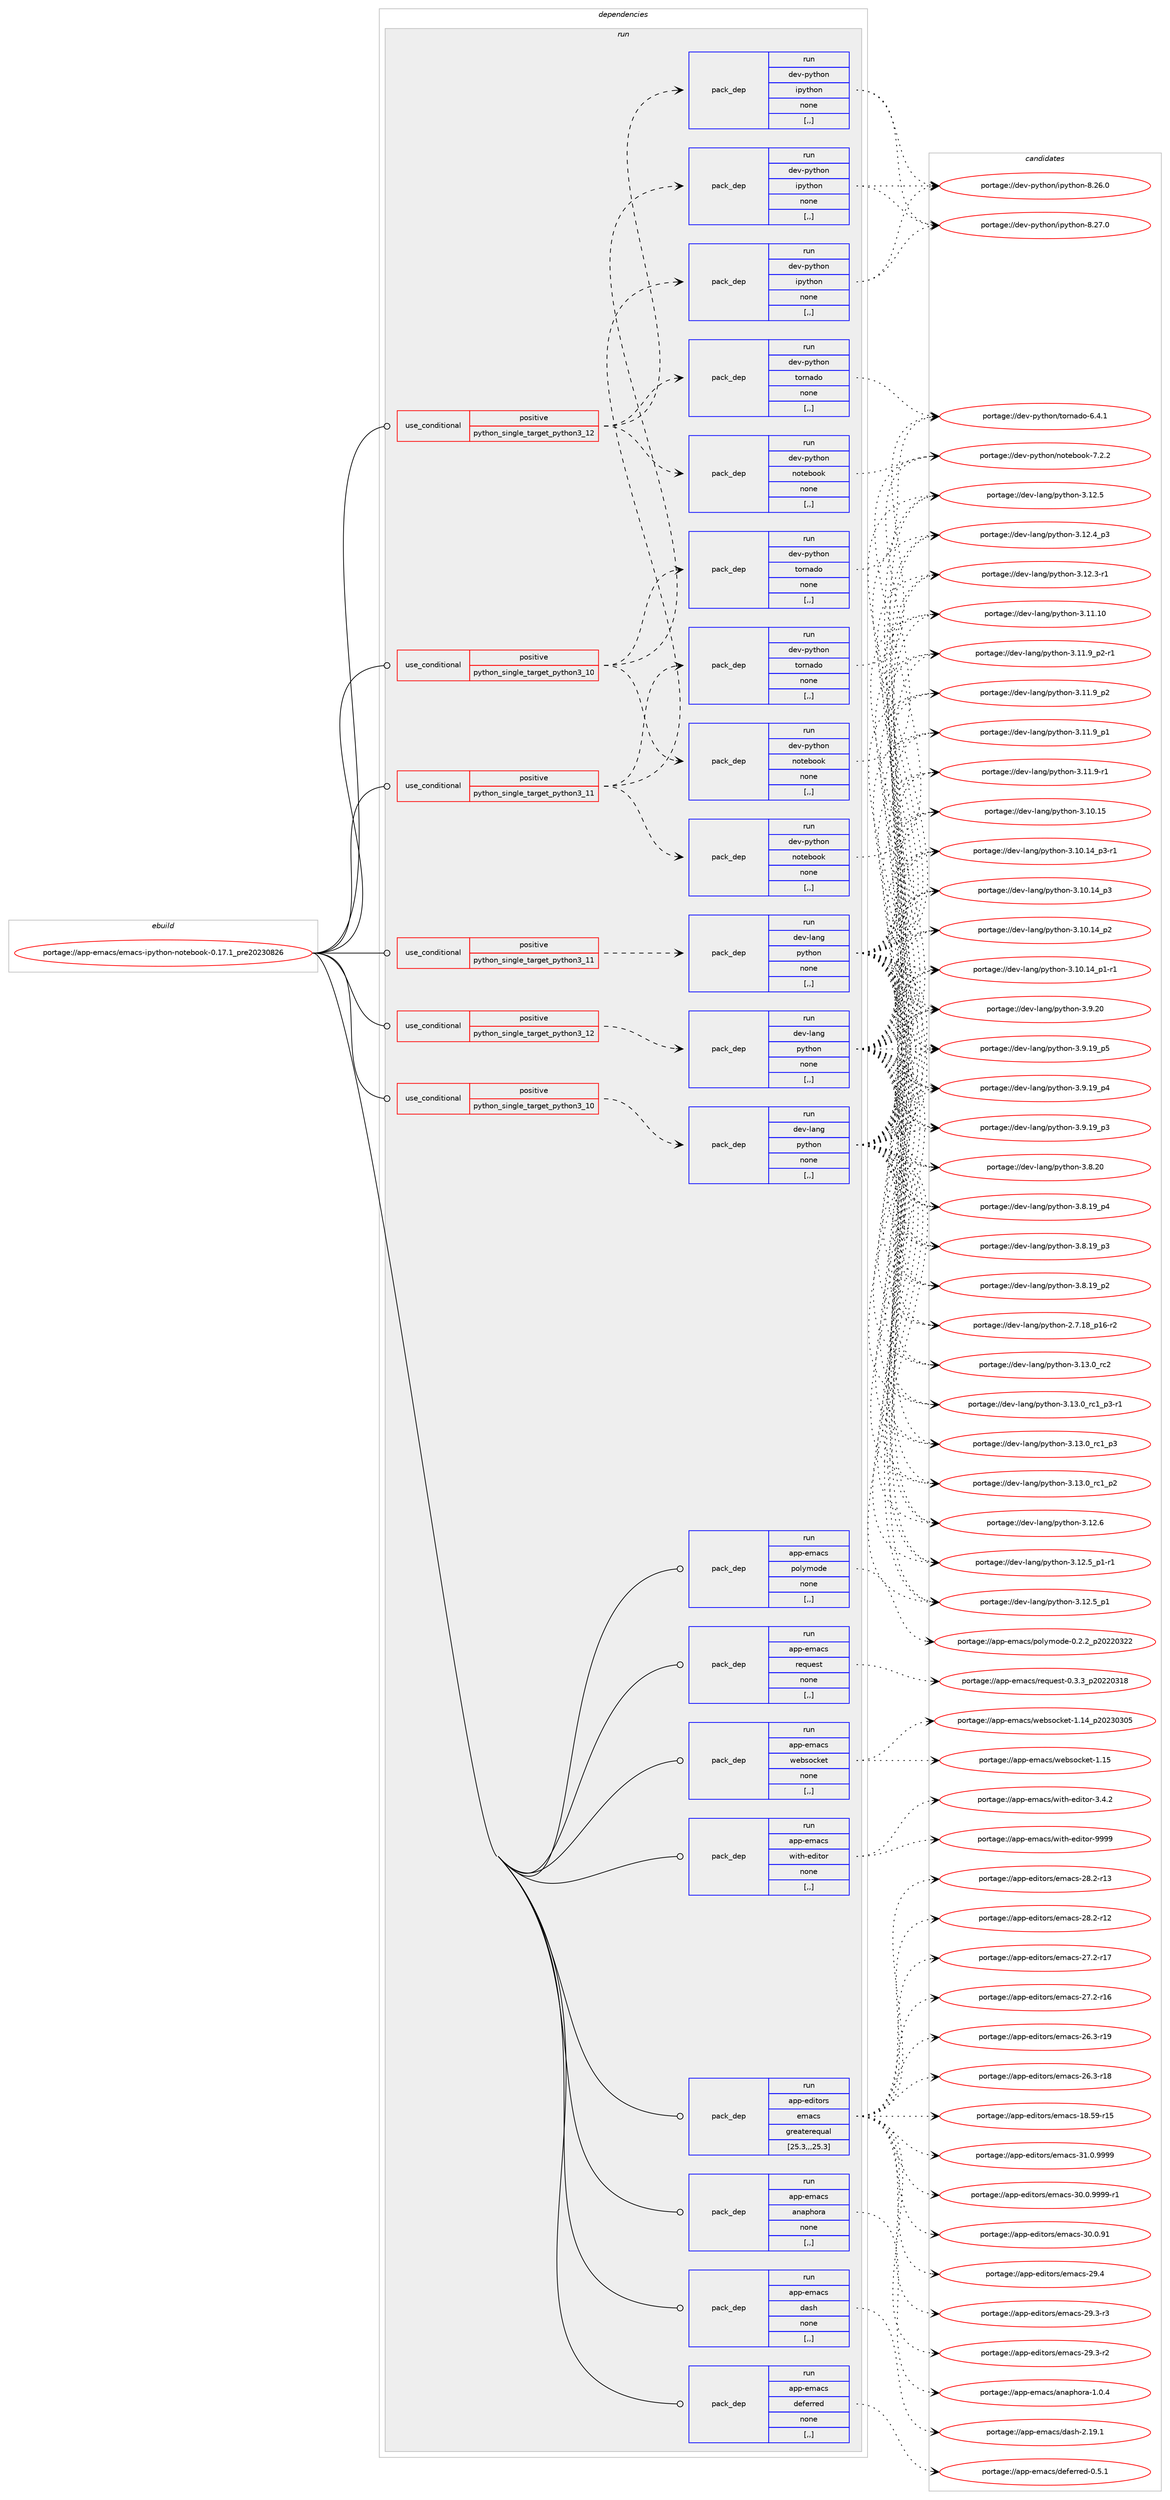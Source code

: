 digraph prolog {

# *************
# Graph options
# *************

newrank=true;
concentrate=true;
compound=true;
graph [rankdir=LR,fontname=Helvetica,fontsize=10,ranksep=1.5];#, ranksep=2.5, nodesep=0.2];
edge  [arrowhead=vee];
node  [fontname=Helvetica,fontsize=10];

# **********
# The ebuild
# **********

subgraph cluster_leftcol {
color=gray;
label=<<i>ebuild</i>>;
id [label="portage://app-emacs/emacs-ipython-notebook-0.17.1_pre20230826", color=red, width=4, href="../app-emacs/emacs-ipython-notebook-0.17.1_pre20230826.svg"];
}

# ****************
# The dependencies
# ****************

subgraph cluster_midcol {
color=gray;
label=<<i>dependencies</i>>;
subgraph cluster_compile {
fillcolor="#eeeeee";
style=filled;
label=<<i>compile</i>>;
}
subgraph cluster_compileandrun {
fillcolor="#eeeeee";
style=filled;
label=<<i>compile and run</i>>;
}
subgraph cluster_run {
fillcolor="#eeeeee";
style=filled;
label=<<i>run</i>>;
subgraph cond136091 {
dependency516412 [label=<<TABLE BORDER="0" CELLBORDER="1" CELLSPACING="0" CELLPADDING="4"><TR><TD ROWSPAN="3" CELLPADDING="10">use_conditional</TD></TR><TR><TD>positive</TD></TR><TR><TD>python_single_target_python3_10</TD></TR></TABLE>>, shape=none, color=red];
subgraph pack376571 {
dependency516413 [label=<<TABLE BORDER="0" CELLBORDER="1" CELLSPACING="0" CELLPADDING="4" WIDTH="220"><TR><TD ROWSPAN="6" CELLPADDING="30">pack_dep</TD></TR><TR><TD WIDTH="110">run</TD></TR><TR><TD>dev-lang</TD></TR><TR><TD>python</TD></TR><TR><TD>none</TD></TR><TR><TD>[,,]</TD></TR></TABLE>>, shape=none, color=blue];
}
dependency516412:e -> dependency516413:w [weight=20,style="dashed",arrowhead="vee"];
}
id:e -> dependency516412:w [weight=20,style="solid",arrowhead="odot"];
subgraph cond136092 {
dependency516414 [label=<<TABLE BORDER="0" CELLBORDER="1" CELLSPACING="0" CELLPADDING="4"><TR><TD ROWSPAN="3" CELLPADDING="10">use_conditional</TD></TR><TR><TD>positive</TD></TR><TR><TD>python_single_target_python3_10</TD></TR></TABLE>>, shape=none, color=red];
subgraph pack376572 {
dependency516415 [label=<<TABLE BORDER="0" CELLBORDER="1" CELLSPACING="0" CELLPADDING="4" WIDTH="220"><TR><TD ROWSPAN="6" CELLPADDING="30">pack_dep</TD></TR><TR><TD WIDTH="110">run</TD></TR><TR><TD>dev-python</TD></TR><TR><TD>ipython</TD></TR><TR><TD>none</TD></TR><TR><TD>[,,]</TD></TR></TABLE>>, shape=none, color=blue];
}
dependency516414:e -> dependency516415:w [weight=20,style="dashed",arrowhead="vee"];
subgraph pack376573 {
dependency516416 [label=<<TABLE BORDER="0" CELLBORDER="1" CELLSPACING="0" CELLPADDING="4" WIDTH="220"><TR><TD ROWSPAN="6" CELLPADDING="30">pack_dep</TD></TR><TR><TD WIDTH="110">run</TD></TR><TR><TD>dev-python</TD></TR><TR><TD>notebook</TD></TR><TR><TD>none</TD></TR><TR><TD>[,,]</TD></TR></TABLE>>, shape=none, color=blue];
}
dependency516414:e -> dependency516416:w [weight=20,style="dashed",arrowhead="vee"];
subgraph pack376574 {
dependency516417 [label=<<TABLE BORDER="0" CELLBORDER="1" CELLSPACING="0" CELLPADDING="4" WIDTH="220"><TR><TD ROWSPAN="6" CELLPADDING="30">pack_dep</TD></TR><TR><TD WIDTH="110">run</TD></TR><TR><TD>dev-python</TD></TR><TR><TD>tornado</TD></TR><TR><TD>none</TD></TR><TR><TD>[,,]</TD></TR></TABLE>>, shape=none, color=blue];
}
dependency516414:e -> dependency516417:w [weight=20,style="dashed",arrowhead="vee"];
}
id:e -> dependency516414:w [weight=20,style="solid",arrowhead="odot"];
subgraph cond136093 {
dependency516418 [label=<<TABLE BORDER="0" CELLBORDER="1" CELLSPACING="0" CELLPADDING="4"><TR><TD ROWSPAN="3" CELLPADDING="10">use_conditional</TD></TR><TR><TD>positive</TD></TR><TR><TD>python_single_target_python3_11</TD></TR></TABLE>>, shape=none, color=red];
subgraph pack376575 {
dependency516419 [label=<<TABLE BORDER="0" CELLBORDER="1" CELLSPACING="0" CELLPADDING="4" WIDTH="220"><TR><TD ROWSPAN="6" CELLPADDING="30">pack_dep</TD></TR><TR><TD WIDTH="110">run</TD></TR><TR><TD>dev-lang</TD></TR><TR><TD>python</TD></TR><TR><TD>none</TD></TR><TR><TD>[,,]</TD></TR></TABLE>>, shape=none, color=blue];
}
dependency516418:e -> dependency516419:w [weight=20,style="dashed",arrowhead="vee"];
}
id:e -> dependency516418:w [weight=20,style="solid",arrowhead="odot"];
subgraph cond136094 {
dependency516420 [label=<<TABLE BORDER="0" CELLBORDER="1" CELLSPACING="0" CELLPADDING="4"><TR><TD ROWSPAN="3" CELLPADDING="10">use_conditional</TD></TR><TR><TD>positive</TD></TR><TR><TD>python_single_target_python3_11</TD></TR></TABLE>>, shape=none, color=red];
subgraph pack376576 {
dependency516421 [label=<<TABLE BORDER="0" CELLBORDER="1" CELLSPACING="0" CELLPADDING="4" WIDTH="220"><TR><TD ROWSPAN="6" CELLPADDING="30">pack_dep</TD></TR><TR><TD WIDTH="110">run</TD></TR><TR><TD>dev-python</TD></TR><TR><TD>ipython</TD></TR><TR><TD>none</TD></TR><TR><TD>[,,]</TD></TR></TABLE>>, shape=none, color=blue];
}
dependency516420:e -> dependency516421:w [weight=20,style="dashed",arrowhead="vee"];
subgraph pack376577 {
dependency516422 [label=<<TABLE BORDER="0" CELLBORDER="1" CELLSPACING="0" CELLPADDING="4" WIDTH="220"><TR><TD ROWSPAN="6" CELLPADDING="30">pack_dep</TD></TR><TR><TD WIDTH="110">run</TD></TR><TR><TD>dev-python</TD></TR><TR><TD>notebook</TD></TR><TR><TD>none</TD></TR><TR><TD>[,,]</TD></TR></TABLE>>, shape=none, color=blue];
}
dependency516420:e -> dependency516422:w [weight=20,style="dashed",arrowhead="vee"];
subgraph pack376578 {
dependency516423 [label=<<TABLE BORDER="0" CELLBORDER="1" CELLSPACING="0" CELLPADDING="4" WIDTH="220"><TR><TD ROWSPAN="6" CELLPADDING="30">pack_dep</TD></TR><TR><TD WIDTH="110">run</TD></TR><TR><TD>dev-python</TD></TR><TR><TD>tornado</TD></TR><TR><TD>none</TD></TR><TR><TD>[,,]</TD></TR></TABLE>>, shape=none, color=blue];
}
dependency516420:e -> dependency516423:w [weight=20,style="dashed",arrowhead="vee"];
}
id:e -> dependency516420:w [weight=20,style="solid",arrowhead="odot"];
subgraph cond136095 {
dependency516424 [label=<<TABLE BORDER="0" CELLBORDER="1" CELLSPACING="0" CELLPADDING="4"><TR><TD ROWSPAN="3" CELLPADDING="10">use_conditional</TD></TR><TR><TD>positive</TD></TR><TR><TD>python_single_target_python3_12</TD></TR></TABLE>>, shape=none, color=red];
subgraph pack376579 {
dependency516425 [label=<<TABLE BORDER="0" CELLBORDER="1" CELLSPACING="0" CELLPADDING="4" WIDTH="220"><TR><TD ROWSPAN="6" CELLPADDING="30">pack_dep</TD></TR><TR><TD WIDTH="110">run</TD></TR><TR><TD>dev-lang</TD></TR><TR><TD>python</TD></TR><TR><TD>none</TD></TR><TR><TD>[,,]</TD></TR></TABLE>>, shape=none, color=blue];
}
dependency516424:e -> dependency516425:w [weight=20,style="dashed",arrowhead="vee"];
}
id:e -> dependency516424:w [weight=20,style="solid",arrowhead="odot"];
subgraph cond136096 {
dependency516426 [label=<<TABLE BORDER="0" CELLBORDER="1" CELLSPACING="0" CELLPADDING="4"><TR><TD ROWSPAN="3" CELLPADDING="10">use_conditional</TD></TR><TR><TD>positive</TD></TR><TR><TD>python_single_target_python3_12</TD></TR></TABLE>>, shape=none, color=red];
subgraph pack376580 {
dependency516427 [label=<<TABLE BORDER="0" CELLBORDER="1" CELLSPACING="0" CELLPADDING="4" WIDTH="220"><TR><TD ROWSPAN="6" CELLPADDING="30">pack_dep</TD></TR><TR><TD WIDTH="110">run</TD></TR><TR><TD>dev-python</TD></TR><TR><TD>ipython</TD></TR><TR><TD>none</TD></TR><TR><TD>[,,]</TD></TR></TABLE>>, shape=none, color=blue];
}
dependency516426:e -> dependency516427:w [weight=20,style="dashed",arrowhead="vee"];
subgraph pack376581 {
dependency516428 [label=<<TABLE BORDER="0" CELLBORDER="1" CELLSPACING="0" CELLPADDING="4" WIDTH="220"><TR><TD ROWSPAN="6" CELLPADDING="30">pack_dep</TD></TR><TR><TD WIDTH="110">run</TD></TR><TR><TD>dev-python</TD></TR><TR><TD>notebook</TD></TR><TR><TD>none</TD></TR><TR><TD>[,,]</TD></TR></TABLE>>, shape=none, color=blue];
}
dependency516426:e -> dependency516428:w [weight=20,style="dashed",arrowhead="vee"];
subgraph pack376582 {
dependency516429 [label=<<TABLE BORDER="0" CELLBORDER="1" CELLSPACING="0" CELLPADDING="4" WIDTH="220"><TR><TD ROWSPAN="6" CELLPADDING="30">pack_dep</TD></TR><TR><TD WIDTH="110">run</TD></TR><TR><TD>dev-python</TD></TR><TR><TD>tornado</TD></TR><TR><TD>none</TD></TR><TR><TD>[,,]</TD></TR></TABLE>>, shape=none, color=blue];
}
dependency516426:e -> dependency516429:w [weight=20,style="dashed",arrowhead="vee"];
}
id:e -> dependency516426:w [weight=20,style="solid",arrowhead="odot"];
subgraph pack376583 {
dependency516430 [label=<<TABLE BORDER="0" CELLBORDER="1" CELLSPACING="0" CELLPADDING="4" WIDTH="220"><TR><TD ROWSPAN="6" CELLPADDING="30">pack_dep</TD></TR><TR><TD WIDTH="110">run</TD></TR><TR><TD>app-editors</TD></TR><TR><TD>emacs</TD></TR><TR><TD>greaterequal</TD></TR><TR><TD>[25.3,,,25.3]</TD></TR></TABLE>>, shape=none, color=blue];
}
id:e -> dependency516430:w [weight=20,style="solid",arrowhead="odot"];
subgraph pack376584 {
dependency516431 [label=<<TABLE BORDER="0" CELLBORDER="1" CELLSPACING="0" CELLPADDING="4" WIDTH="220"><TR><TD ROWSPAN="6" CELLPADDING="30">pack_dep</TD></TR><TR><TD WIDTH="110">run</TD></TR><TR><TD>app-emacs</TD></TR><TR><TD>anaphora</TD></TR><TR><TD>none</TD></TR><TR><TD>[,,]</TD></TR></TABLE>>, shape=none, color=blue];
}
id:e -> dependency516431:w [weight=20,style="solid",arrowhead="odot"];
subgraph pack376585 {
dependency516432 [label=<<TABLE BORDER="0" CELLBORDER="1" CELLSPACING="0" CELLPADDING="4" WIDTH="220"><TR><TD ROWSPAN="6" CELLPADDING="30">pack_dep</TD></TR><TR><TD WIDTH="110">run</TD></TR><TR><TD>app-emacs</TD></TR><TR><TD>dash</TD></TR><TR><TD>none</TD></TR><TR><TD>[,,]</TD></TR></TABLE>>, shape=none, color=blue];
}
id:e -> dependency516432:w [weight=20,style="solid",arrowhead="odot"];
subgraph pack376586 {
dependency516433 [label=<<TABLE BORDER="0" CELLBORDER="1" CELLSPACING="0" CELLPADDING="4" WIDTH="220"><TR><TD ROWSPAN="6" CELLPADDING="30">pack_dep</TD></TR><TR><TD WIDTH="110">run</TD></TR><TR><TD>app-emacs</TD></TR><TR><TD>deferred</TD></TR><TR><TD>none</TD></TR><TR><TD>[,,]</TD></TR></TABLE>>, shape=none, color=blue];
}
id:e -> dependency516433:w [weight=20,style="solid",arrowhead="odot"];
subgraph pack376587 {
dependency516434 [label=<<TABLE BORDER="0" CELLBORDER="1" CELLSPACING="0" CELLPADDING="4" WIDTH="220"><TR><TD ROWSPAN="6" CELLPADDING="30">pack_dep</TD></TR><TR><TD WIDTH="110">run</TD></TR><TR><TD>app-emacs</TD></TR><TR><TD>polymode</TD></TR><TR><TD>none</TD></TR><TR><TD>[,,]</TD></TR></TABLE>>, shape=none, color=blue];
}
id:e -> dependency516434:w [weight=20,style="solid",arrowhead="odot"];
subgraph pack376588 {
dependency516435 [label=<<TABLE BORDER="0" CELLBORDER="1" CELLSPACING="0" CELLPADDING="4" WIDTH="220"><TR><TD ROWSPAN="6" CELLPADDING="30">pack_dep</TD></TR><TR><TD WIDTH="110">run</TD></TR><TR><TD>app-emacs</TD></TR><TR><TD>request</TD></TR><TR><TD>none</TD></TR><TR><TD>[,,]</TD></TR></TABLE>>, shape=none, color=blue];
}
id:e -> dependency516435:w [weight=20,style="solid",arrowhead="odot"];
subgraph pack376589 {
dependency516436 [label=<<TABLE BORDER="0" CELLBORDER="1" CELLSPACING="0" CELLPADDING="4" WIDTH="220"><TR><TD ROWSPAN="6" CELLPADDING="30">pack_dep</TD></TR><TR><TD WIDTH="110">run</TD></TR><TR><TD>app-emacs</TD></TR><TR><TD>websocket</TD></TR><TR><TD>none</TD></TR><TR><TD>[,,]</TD></TR></TABLE>>, shape=none, color=blue];
}
id:e -> dependency516436:w [weight=20,style="solid",arrowhead="odot"];
subgraph pack376590 {
dependency516437 [label=<<TABLE BORDER="0" CELLBORDER="1" CELLSPACING="0" CELLPADDING="4" WIDTH="220"><TR><TD ROWSPAN="6" CELLPADDING="30">pack_dep</TD></TR><TR><TD WIDTH="110">run</TD></TR><TR><TD>app-emacs</TD></TR><TR><TD>with-editor</TD></TR><TR><TD>none</TD></TR><TR><TD>[,,]</TD></TR></TABLE>>, shape=none, color=blue];
}
id:e -> dependency516437:w [weight=20,style="solid",arrowhead="odot"];
}
}

# **************
# The candidates
# **************

subgraph cluster_choices {
rank=same;
color=gray;
label=<<i>candidates</i>>;

subgraph choice376571 {
color=black;
nodesep=1;
choice10010111845108971101034711212111610411111045514649514648951149950 [label="portage://dev-lang/python-3.13.0_rc2", color=red, width=4,href="../dev-lang/python-3.13.0_rc2.svg"];
choice1001011184510897110103471121211161041111104551464951464895114994995112514511449 [label="portage://dev-lang/python-3.13.0_rc1_p3-r1", color=red, width=4,href="../dev-lang/python-3.13.0_rc1_p3-r1.svg"];
choice100101118451089711010347112121116104111110455146495146489511499499511251 [label="portage://dev-lang/python-3.13.0_rc1_p3", color=red, width=4,href="../dev-lang/python-3.13.0_rc1_p3.svg"];
choice100101118451089711010347112121116104111110455146495146489511499499511250 [label="portage://dev-lang/python-3.13.0_rc1_p2", color=red, width=4,href="../dev-lang/python-3.13.0_rc1_p2.svg"];
choice10010111845108971101034711212111610411111045514649504654 [label="portage://dev-lang/python-3.12.6", color=red, width=4,href="../dev-lang/python-3.12.6.svg"];
choice1001011184510897110103471121211161041111104551464950465395112494511449 [label="portage://dev-lang/python-3.12.5_p1-r1", color=red, width=4,href="../dev-lang/python-3.12.5_p1-r1.svg"];
choice100101118451089711010347112121116104111110455146495046539511249 [label="portage://dev-lang/python-3.12.5_p1", color=red, width=4,href="../dev-lang/python-3.12.5_p1.svg"];
choice10010111845108971101034711212111610411111045514649504653 [label="portage://dev-lang/python-3.12.5", color=red, width=4,href="../dev-lang/python-3.12.5.svg"];
choice100101118451089711010347112121116104111110455146495046529511251 [label="portage://dev-lang/python-3.12.4_p3", color=red, width=4,href="../dev-lang/python-3.12.4_p3.svg"];
choice100101118451089711010347112121116104111110455146495046514511449 [label="portage://dev-lang/python-3.12.3-r1", color=red, width=4,href="../dev-lang/python-3.12.3-r1.svg"];
choice1001011184510897110103471121211161041111104551464949464948 [label="portage://dev-lang/python-3.11.10", color=red, width=4,href="../dev-lang/python-3.11.10.svg"];
choice1001011184510897110103471121211161041111104551464949465795112504511449 [label="portage://dev-lang/python-3.11.9_p2-r1", color=red, width=4,href="../dev-lang/python-3.11.9_p2-r1.svg"];
choice100101118451089711010347112121116104111110455146494946579511250 [label="portage://dev-lang/python-3.11.9_p2", color=red, width=4,href="../dev-lang/python-3.11.9_p2.svg"];
choice100101118451089711010347112121116104111110455146494946579511249 [label="portage://dev-lang/python-3.11.9_p1", color=red, width=4,href="../dev-lang/python-3.11.9_p1.svg"];
choice100101118451089711010347112121116104111110455146494946574511449 [label="portage://dev-lang/python-3.11.9-r1", color=red, width=4,href="../dev-lang/python-3.11.9-r1.svg"];
choice1001011184510897110103471121211161041111104551464948464953 [label="portage://dev-lang/python-3.10.15", color=red, width=4,href="../dev-lang/python-3.10.15.svg"];
choice100101118451089711010347112121116104111110455146494846495295112514511449 [label="portage://dev-lang/python-3.10.14_p3-r1", color=red, width=4,href="../dev-lang/python-3.10.14_p3-r1.svg"];
choice10010111845108971101034711212111610411111045514649484649529511251 [label="portage://dev-lang/python-3.10.14_p3", color=red, width=4,href="../dev-lang/python-3.10.14_p3.svg"];
choice10010111845108971101034711212111610411111045514649484649529511250 [label="portage://dev-lang/python-3.10.14_p2", color=red, width=4,href="../dev-lang/python-3.10.14_p2.svg"];
choice100101118451089711010347112121116104111110455146494846495295112494511449 [label="portage://dev-lang/python-3.10.14_p1-r1", color=red, width=4,href="../dev-lang/python-3.10.14_p1-r1.svg"];
choice10010111845108971101034711212111610411111045514657465048 [label="portage://dev-lang/python-3.9.20", color=red, width=4,href="../dev-lang/python-3.9.20.svg"];
choice100101118451089711010347112121116104111110455146574649579511253 [label="portage://dev-lang/python-3.9.19_p5", color=red, width=4,href="../dev-lang/python-3.9.19_p5.svg"];
choice100101118451089711010347112121116104111110455146574649579511252 [label="portage://dev-lang/python-3.9.19_p4", color=red, width=4,href="../dev-lang/python-3.9.19_p4.svg"];
choice100101118451089711010347112121116104111110455146574649579511251 [label="portage://dev-lang/python-3.9.19_p3", color=red, width=4,href="../dev-lang/python-3.9.19_p3.svg"];
choice10010111845108971101034711212111610411111045514656465048 [label="portage://dev-lang/python-3.8.20", color=red, width=4,href="../dev-lang/python-3.8.20.svg"];
choice100101118451089711010347112121116104111110455146564649579511252 [label="portage://dev-lang/python-3.8.19_p4", color=red, width=4,href="../dev-lang/python-3.8.19_p4.svg"];
choice100101118451089711010347112121116104111110455146564649579511251 [label="portage://dev-lang/python-3.8.19_p3", color=red, width=4,href="../dev-lang/python-3.8.19_p3.svg"];
choice100101118451089711010347112121116104111110455146564649579511250 [label="portage://dev-lang/python-3.8.19_p2", color=red, width=4,href="../dev-lang/python-3.8.19_p2.svg"];
choice100101118451089711010347112121116104111110455046554649569511249544511450 [label="portage://dev-lang/python-2.7.18_p16-r2", color=red, width=4,href="../dev-lang/python-2.7.18_p16-r2.svg"];
dependency516413:e -> choice10010111845108971101034711212111610411111045514649514648951149950:w [style=dotted,weight="100"];
dependency516413:e -> choice1001011184510897110103471121211161041111104551464951464895114994995112514511449:w [style=dotted,weight="100"];
dependency516413:e -> choice100101118451089711010347112121116104111110455146495146489511499499511251:w [style=dotted,weight="100"];
dependency516413:e -> choice100101118451089711010347112121116104111110455146495146489511499499511250:w [style=dotted,weight="100"];
dependency516413:e -> choice10010111845108971101034711212111610411111045514649504654:w [style=dotted,weight="100"];
dependency516413:e -> choice1001011184510897110103471121211161041111104551464950465395112494511449:w [style=dotted,weight="100"];
dependency516413:e -> choice100101118451089711010347112121116104111110455146495046539511249:w [style=dotted,weight="100"];
dependency516413:e -> choice10010111845108971101034711212111610411111045514649504653:w [style=dotted,weight="100"];
dependency516413:e -> choice100101118451089711010347112121116104111110455146495046529511251:w [style=dotted,weight="100"];
dependency516413:e -> choice100101118451089711010347112121116104111110455146495046514511449:w [style=dotted,weight="100"];
dependency516413:e -> choice1001011184510897110103471121211161041111104551464949464948:w [style=dotted,weight="100"];
dependency516413:e -> choice1001011184510897110103471121211161041111104551464949465795112504511449:w [style=dotted,weight="100"];
dependency516413:e -> choice100101118451089711010347112121116104111110455146494946579511250:w [style=dotted,weight="100"];
dependency516413:e -> choice100101118451089711010347112121116104111110455146494946579511249:w [style=dotted,weight="100"];
dependency516413:e -> choice100101118451089711010347112121116104111110455146494946574511449:w [style=dotted,weight="100"];
dependency516413:e -> choice1001011184510897110103471121211161041111104551464948464953:w [style=dotted,weight="100"];
dependency516413:e -> choice100101118451089711010347112121116104111110455146494846495295112514511449:w [style=dotted,weight="100"];
dependency516413:e -> choice10010111845108971101034711212111610411111045514649484649529511251:w [style=dotted,weight="100"];
dependency516413:e -> choice10010111845108971101034711212111610411111045514649484649529511250:w [style=dotted,weight="100"];
dependency516413:e -> choice100101118451089711010347112121116104111110455146494846495295112494511449:w [style=dotted,weight="100"];
dependency516413:e -> choice10010111845108971101034711212111610411111045514657465048:w [style=dotted,weight="100"];
dependency516413:e -> choice100101118451089711010347112121116104111110455146574649579511253:w [style=dotted,weight="100"];
dependency516413:e -> choice100101118451089711010347112121116104111110455146574649579511252:w [style=dotted,weight="100"];
dependency516413:e -> choice100101118451089711010347112121116104111110455146574649579511251:w [style=dotted,weight="100"];
dependency516413:e -> choice10010111845108971101034711212111610411111045514656465048:w [style=dotted,weight="100"];
dependency516413:e -> choice100101118451089711010347112121116104111110455146564649579511252:w [style=dotted,weight="100"];
dependency516413:e -> choice100101118451089711010347112121116104111110455146564649579511251:w [style=dotted,weight="100"];
dependency516413:e -> choice100101118451089711010347112121116104111110455146564649579511250:w [style=dotted,weight="100"];
dependency516413:e -> choice100101118451089711010347112121116104111110455046554649569511249544511450:w [style=dotted,weight="100"];
}
subgraph choice376572 {
color=black;
nodesep=1;
choice100101118451121211161041111104710511212111610411111045564650554648 [label="portage://dev-python/ipython-8.27.0", color=red, width=4,href="../dev-python/ipython-8.27.0.svg"];
choice100101118451121211161041111104710511212111610411111045564650544648 [label="portage://dev-python/ipython-8.26.0", color=red, width=4,href="../dev-python/ipython-8.26.0.svg"];
dependency516415:e -> choice100101118451121211161041111104710511212111610411111045564650554648:w [style=dotted,weight="100"];
dependency516415:e -> choice100101118451121211161041111104710511212111610411111045564650544648:w [style=dotted,weight="100"];
}
subgraph choice376573 {
color=black;
nodesep=1;
choice100101118451121211161041111104711011111610198111111107455546504650 [label="portage://dev-python/notebook-7.2.2", color=red, width=4,href="../dev-python/notebook-7.2.2.svg"];
dependency516416:e -> choice100101118451121211161041111104711011111610198111111107455546504650:w [style=dotted,weight="100"];
}
subgraph choice376574 {
color=black;
nodesep=1;
choice100101118451121211161041111104711611111411097100111455446524649 [label="portage://dev-python/tornado-6.4.1", color=red, width=4,href="../dev-python/tornado-6.4.1.svg"];
dependency516417:e -> choice100101118451121211161041111104711611111411097100111455446524649:w [style=dotted,weight="100"];
}
subgraph choice376575 {
color=black;
nodesep=1;
choice10010111845108971101034711212111610411111045514649514648951149950 [label="portage://dev-lang/python-3.13.0_rc2", color=red, width=4,href="../dev-lang/python-3.13.0_rc2.svg"];
choice1001011184510897110103471121211161041111104551464951464895114994995112514511449 [label="portage://dev-lang/python-3.13.0_rc1_p3-r1", color=red, width=4,href="../dev-lang/python-3.13.0_rc1_p3-r1.svg"];
choice100101118451089711010347112121116104111110455146495146489511499499511251 [label="portage://dev-lang/python-3.13.0_rc1_p3", color=red, width=4,href="../dev-lang/python-3.13.0_rc1_p3.svg"];
choice100101118451089711010347112121116104111110455146495146489511499499511250 [label="portage://dev-lang/python-3.13.0_rc1_p2", color=red, width=4,href="../dev-lang/python-3.13.0_rc1_p2.svg"];
choice10010111845108971101034711212111610411111045514649504654 [label="portage://dev-lang/python-3.12.6", color=red, width=4,href="../dev-lang/python-3.12.6.svg"];
choice1001011184510897110103471121211161041111104551464950465395112494511449 [label="portage://dev-lang/python-3.12.5_p1-r1", color=red, width=4,href="../dev-lang/python-3.12.5_p1-r1.svg"];
choice100101118451089711010347112121116104111110455146495046539511249 [label="portage://dev-lang/python-3.12.5_p1", color=red, width=4,href="../dev-lang/python-3.12.5_p1.svg"];
choice10010111845108971101034711212111610411111045514649504653 [label="portage://dev-lang/python-3.12.5", color=red, width=4,href="../dev-lang/python-3.12.5.svg"];
choice100101118451089711010347112121116104111110455146495046529511251 [label="portage://dev-lang/python-3.12.4_p3", color=red, width=4,href="../dev-lang/python-3.12.4_p3.svg"];
choice100101118451089711010347112121116104111110455146495046514511449 [label="portage://dev-lang/python-3.12.3-r1", color=red, width=4,href="../dev-lang/python-3.12.3-r1.svg"];
choice1001011184510897110103471121211161041111104551464949464948 [label="portage://dev-lang/python-3.11.10", color=red, width=4,href="../dev-lang/python-3.11.10.svg"];
choice1001011184510897110103471121211161041111104551464949465795112504511449 [label="portage://dev-lang/python-3.11.9_p2-r1", color=red, width=4,href="../dev-lang/python-3.11.9_p2-r1.svg"];
choice100101118451089711010347112121116104111110455146494946579511250 [label="portage://dev-lang/python-3.11.9_p2", color=red, width=4,href="../dev-lang/python-3.11.9_p2.svg"];
choice100101118451089711010347112121116104111110455146494946579511249 [label="portage://dev-lang/python-3.11.9_p1", color=red, width=4,href="../dev-lang/python-3.11.9_p1.svg"];
choice100101118451089711010347112121116104111110455146494946574511449 [label="portage://dev-lang/python-3.11.9-r1", color=red, width=4,href="../dev-lang/python-3.11.9-r1.svg"];
choice1001011184510897110103471121211161041111104551464948464953 [label="portage://dev-lang/python-3.10.15", color=red, width=4,href="../dev-lang/python-3.10.15.svg"];
choice100101118451089711010347112121116104111110455146494846495295112514511449 [label="portage://dev-lang/python-3.10.14_p3-r1", color=red, width=4,href="../dev-lang/python-3.10.14_p3-r1.svg"];
choice10010111845108971101034711212111610411111045514649484649529511251 [label="portage://dev-lang/python-3.10.14_p3", color=red, width=4,href="../dev-lang/python-3.10.14_p3.svg"];
choice10010111845108971101034711212111610411111045514649484649529511250 [label="portage://dev-lang/python-3.10.14_p2", color=red, width=4,href="../dev-lang/python-3.10.14_p2.svg"];
choice100101118451089711010347112121116104111110455146494846495295112494511449 [label="portage://dev-lang/python-3.10.14_p1-r1", color=red, width=4,href="../dev-lang/python-3.10.14_p1-r1.svg"];
choice10010111845108971101034711212111610411111045514657465048 [label="portage://dev-lang/python-3.9.20", color=red, width=4,href="../dev-lang/python-3.9.20.svg"];
choice100101118451089711010347112121116104111110455146574649579511253 [label="portage://dev-lang/python-3.9.19_p5", color=red, width=4,href="../dev-lang/python-3.9.19_p5.svg"];
choice100101118451089711010347112121116104111110455146574649579511252 [label="portage://dev-lang/python-3.9.19_p4", color=red, width=4,href="../dev-lang/python-3.9.19_p4.svg"];
choice100101118451089711010347112121116104111110455146574649579511251 [label="portage://dev-lang/python-3.9.19_p3", color=red, width=4,href="../dev-lang/python-3.9.19_p3.svg"];
choice10010111845108971101034711212111610411111045514656465048 [label="portage://dev-lang/python-3.8.20", color=red, width=4,href="../dev-lang/python-3.8.20.svg"];
choice100101118451089711010347112121116104111110455146564649579511252 [label="portage://dev-lang/python-3.8.19_p4", color=red, width=4,href="../dev-lang/python-3.8.19_p4.svg"];
choice100101118451089711010347112121116104111110455146564649579511251 [label="portage://dev-lang/python-3.8.19_p3", color=red, width=4,href="../dev-lang/python-3.8.19_p3.svg"];
choice100101118451089711010347112121116104111110455146564649579511250 [label="portage://dev-lang/python-3.8.19_p2", color=red, width=4,href="../dev-lang/python-3.8.19_p2.svg"];
choice100101118451089711010347112121116104111110455046554649569511249544511450 [label="portage://dev-lang/python-2.7.18_p16-r2", color=red, width=4,href="../dev-lang/python-2.7.18_p16-r2.svg"];
dependency516419:e -> choice10010111845108971101034711212111610411111045514649514648951149950:w [style=dotted,weight="100"];
dependency516419:e -> choice1001011184510897110103471121211161041111104551464951464895114994995112514511449:w [style=dotted,weight="100"];
dependency516419:e -> choice100101118451089711010347112121116104111110455146495146489511499499511251:w [style=dotted,weight="100"];
dependency516419:e -> choice100101118451089711010347112121116104111110455146495146489511499499511250:w [style=dotted,weight="100"];
dependency516419:e -> choice10010111845108971101034711212111610411111045514649504654:w [style=dotted,weight="100"];
dependency516419:e -> choice1001011184510897110103471121211161041111104551464950465395112494511449:w [style=dotted,weight="100"];
dependency516419:e -> choice100101118451089711010347112121116104111110455146495046539511249:w [style=dotted,weight="100"];
dependency516419:e -> choice10010111845108971101034711212111610411111045514649504653:w [style=dotted,weight="100"];
dependency516419:e -> choice100101118451089711010347112121116104111110455146495046529511251:w [style=dotted,weight="100"];
dependency516419:e -> choice100101118451089711010347112121116104111110455146495046514511449:w [style=dotted,weight="100"];
dependency516419:e -> choice1001011184510897110103471121211161041111104551464949464948:w [style=dotted,weight="100"];
dependency516419:e -> choice1001011184510897110103471121211161041111104551464949465795112504511449:w [style=dotted,weight="100"];
dependency516419:e -> choice100101118451089711010347112121116104111110455146494946579511250:w [style=dotted,weight="100"];
dependency516419:e -> choice100101118451089711010347112121116104111110455146494946579511249:w [style=dotted,weight="100"];
dependency516419:e -> choice100101118451089711010347112121116104111110455146494946574511449:w [style=dotted,weight="100"];
dependency516419:e -> choice1001011184510897110103471121211161041111104551464948464953:w [style=dotted,weight="100"];
dependency516419:e -> choice100101118451089711010347112121116104111110455146494846495295112514511449:w [style=dotted,weight="100"];
dependency516419:e -> choice10010111845108971101034711212111610411111045514649484649529511251:w [style=dotted,weight="100"];
dependency516419:e -> choice10010111845108971101034711212111610411111045514649484649529511250:w [style=dotted,weight="100"];
dependency516419:e -> choice100101118451089711010347112121116104111110455146494846495295112494511449:w [style=dotted,weight="100"];
dependency516419:e -> choice10010111845108971101034711212111610411111045514657465048:w [style=dotted,weight="100"];
dependency516419:e -> choice100101118451089711010347112121116104111110455146574649579511253:w [style=dotted,weight="100"];
dependency516419:e -> choice100101118451089711010347112121116104111110455146574649579511252:w [style=dotted,weight="100"];
dependency516419:e -> choice100101118451089711010347112121116104111110455146574649579511251:w [style=dotted,weight="100"];
dependency516419:e -> choice10010111845108971101034711212111610411111045514656465048:w [style=dotted,weight="100"];
dependency516419:e -> choice100101118451089711010347112121116104111110455146564649579511252:w [style=dotted,weight="100"];
dependency516419:e -> choice100101118451089711010347112121116104111110455146564649579511251:w [style=dotted,weight="100"];
dependency516419:e -> choice100101118451089711010347112121116104111110455146564649579511250:w [style=dotted,weight="100"];
dependency516419:e -> choice100101118451089711010347112121116104111110455046554649569511249544511450:w [style=dotted,weight="100"];
}
subgraph choice376576 {
color=black;
nodesep=1;
choice100101118451121211161041111104710511212111610411111045564650554648 [label="portage://dev-python/ipython-8.27.0", color=red, width=4,href="../dev-python/ipython-8.27.0.svg"];
choice100101118451121211161041111104710511212111610411111045564650544648 [label="portage://dev-python/ipython-8.26.0", color=red, width=4,href="../dev-python/ipython-8.26.0.svg"];
dependency516421:e -> choice100101118451121211161041111104710511212111610411111045564650554648:w [style=dotted,weight="100"];
dependency516421:e -> choice100101118451121211161041111104710511212111610411111045564650544648:w [style=dotted,weight="100"];
}
subgraph choice376577 {
color=black;
nodesep=1;
choice100101118451121211161041111104711011111610198111111107455546504650 [label="portage://dev-python/notebook-7.2.2", color=red, width=4,href="../dev-python/notebook-7.2.2.svg"];
dependency516422:e -> choice100101118451121211161041111104711011111610198111111107455546504650:w [style=dotted,weight="100"];
}
subgraph choice376578 {
color=black;
nodesep=1;
choice100101118451121211161041111104711611111411097100111455446524649 [label="portage://dev-python/tornado-6.4.1", color=red, width=4,href="../dev-python/tornado-6.4.1.svg"];
dependency516423:e -> choice100101118451121211161041111104711611111411097100111455446524649:w [style=dotted,weight="100"];
}
subgraph choice376579 {
color=black;
nodesep=1;
choice10010111845108971101034711212111610411111045514649514648951149950 [label="portage://dev-lang/python-3.13.0_rc2", color=red, width=4,href="../dev-lang/python-3.13.0_rc2.svg"];
choice1001011184510897110103471121211161041111104551464951464895114994995112514511449 [label="portage://dev-lang/python-3.13.0_rc1_p3-r1", color=red, width=4,href="../dev-lang/python-3.13.0_rc1_p3-r1.svg"];
choice100101118451089711010347112121116104111110455146495146489511499499511251 [label="portage://dev-lang/python-3.13.0_rc1_p3", color=red, width=4,href="../dev-lang/python-3.13.0_rc1_p3.svg"];
choice100101118451089711010347112121116104111110455146495146489511499499511250 [label="portage://dev-lang/python-3.13.0_rc1_p2", color=red, width=4,href="../dev-lang/python-3.13.0_rc1_p2.svg"];
choice10010111845108971101034711212111610411111045514649504654 [label="portage://dev-lang/python-3.12.6", color=red, width=4,href="../dev-lang/python-3.12.6.svg"];
choice1001011184510897110103471121211161041111104551464950465395112494511449 [label="portage://dev-lang/python-3.12.5_p1-r1", color=red, width=4,href="../dev-lang/python-3.12.5_p1-r1.svg"];
choice100101118451089711010347112121116104111110455146495046539511249 [label="portage://dev-lang/python-3.12.5_p1", color=red, width=4,href="../dev-lang/python-3.12.5_p1.svg"];
choice10010111845108971101034711212111610411111045514649504653 [label="portage://dev-lang/python-3.12.5", color=red, width=4,href="../dev-lang/python-3.12.5.svg"];
choice100101118451089711010347112121116104111110455146495046529511251 [label="portage://dev-lang/python-3.12.4_p3", color=red, width=4,href="../dev-lang/python-3.12.4_p3.svg"];
choice100101118451089711010347112121116104111110455146495046514511449 [label="portage://dev-lang/python-3.12.3-r1", color=red, width=4,href="../dev-lang/python-3.12.3-r1.svg"];
choice1001011184510897110103471121211161041111104551464949464948 [label="portage://dev-lang/python-3.11.10", color=red, width=4,href="../dev-lang/python-3.11.10.svg"];
choice1001011184510897110103471121211161041111104551464949465795112504511449 [label="portage://dev-lang/python-3.11.9_p2-r1", color=red, width=4,href="../dev-lang/python-3.11.9_p2-r1.svg"];
choice100101118451089711010347112121116104111110455146494946579511250 [label="portage://dev-lang/python-3.11.9_p2", color=red, width=4,href="../dev-lang/python-3.11.9_p2.svg"];
choice100101118451089711010347112121116104111110455146494946579511249 [label="portage://dev-lang/python-3.11.9_p1", color=red, width=4,href="../dev-lang/python-3.11.9_p1.svg"];
choice100101118451089711010347112121116104111110455146494946574511449 [label="portage://dev-lang/python-3.11.9-r1", color=red, width=4,href="../dev-lang/python-3.11.9-r1.svg"];
choice1001011184510897110103471121211161041111104551464948464953 [label="portage://dev-lang/python-3.10.15", color=red, width=4,href="../dev-lang/python-3.10.15.svg"];
choice100101118451089711010347112121116104111110455146494846495295112514511449 [label="portage://dev-lang/python-3.10.14_p3-r1", color=red, width=4,href="../dev-lang/python-3.10.14_p3-r1.svg"];
choice10010111845108971101034711212111610411111045514649484649529511251 [label="portage://dev-lang/python-3.10.14_p3", color=red, width=4,href="../dev-lang/python-3.10.14_p3.svg"];
choice10010111845108971101034711212111610411111045514649484649529511250 [label="portage://dev-lang/python-3.10.14_p2", color=red, width=4,href="../dev-lang/python-3.10.14_p2.svg"];
choice100101118451089711010347112121116104111110455146494846495295112494511449 [label="portage://dev-lang/python-3.10.14_p1-r1", color=red, width=4,href="../dev-lang/python-3.10.14_p1-r1.svg"];
choice10010111845108971101034711212111610411111045514657465048 [label="portage://dev-lang/python-3.9.20", color=red, width=4,href="../dev-lang/python-3.9.20.svg"];
choice100101118451089711010347112121116104111110455146574649579511253 [label="portage://dev-lang/python-3.9.19_p5", color=red, width=4,href="../dev-lang/python-3.9.19_p5.svg"];
choice100101118451089711010347112121116104111110455146574649579511252 [label="portage://dev-lang/python-3.9.19_p4", color=red, width=4,href="../dev-lang/python-3.9.19_p4.svg"];
choice100101118451089711010347112121116104111110455146574649579511251 [label="portage://dev-lang/python-3.9.19_p3", color=red, width=4,href="../dev-lang/python-3.9.19_p3.svg"];
choice10010111845108971101034711212111610411111045514656465048 [label="portage://dev-lang/python-3.8.20", color=red, width=4,href="../dev-lang/python-3.8.20.svg"];
choice100101118451089711010347112121116104111110455146564649579511252 [label="portage://dev-lang/python-3.8.19_p4", color=red, width=4,href="../dev-lang/python-3.8.19_p4.svg"];
choice100101118451089711010347112121116104111110455146564649579511251 [label="portage://dev-lang/python-3.8.19_p3", color=red, width=4,href="../dev-lang/python-3.8.19_p3.svg"];
choice100101118451089711010347112121116104111110455146564649579511250 [label="portage://dev-lang/python-3.8.19_p2", color=red, width=4,href="../dev-lang/python-3.8.19_p2.svg"];
choice100101118451089711010347112121116104111110455046554649569511249544511450 [label="portage://dev-lang/python-2.7.18_p16-r2", color=red, width=4,href="../dev-lang/python-2.7.18_p16-r2.svg"];
dependency516425:e -> choice10010111845108971101034711212111610411111045514649514648951149950:w [style=dotted,weight="100"];
dependency516425:e -> choice1001011184510897110103471121211161041111104551464951464895114994995112514511449:w [style=dotted,weight="100"];
dependency516425:e -> choice100101118451089711010347112121116104111110455146495146489511499499511251:w [style=dotted,weight="100"];
dependency516425:e -> choice100101118451089711010347112121116104111110455146495146489511499499511250:w [style=dotted,weight="100"];
dependency516425:e -> choice10010111845108971101034711212111610411111045514649504654:w [style=dotted,weight="100"];
dependency516425:e -> choice1001011184510897110103471121211161041111104551464950465395112494511449:w [style=dotted,weight="100"];
dependency516425:e -> choice100101118451089711010347112121116104111110455146495046539511249:w [style=dotted,weight="100"];
dependency516425:e -> choice10010111845108971101034711212111610411111045514649504653:w [style=dotted,weight="100"];
dependency516425:e -> choice100101118451089711010347112121116104111110455146495046529511251:w [style=dotted,weight="100"];
dependency516425:e -> choice100101118451089711010347112121116104111110455146495046514511449:w [style=dotted,weight="100"];
dependency516425:e -> choice1001011184510897110103471121211161041111104551464949464948:w [style=dotted,weight="100"];
dependency516425:e -> choice1001011184510897110103471121211161041111104551464949465795112504511449:w [style=dotted,weight="100"];
dependency516425:e -> choice100101118451089711010347112121116104111110455146494946579511250:w [style=dotted,weight="100"];
dependency516425:e -> choice100101118451089711010347112121116104111110455146494946579511249:w [style=dotted,weight="100"];
dependency516425:e -> choice100101118451089711010347112121116104111110455146494946574511449:w [style=dotted,weight="100"];
dependency516425:e -> choice1001011184510897110103471121211161041111104551464948464953:w [style=dotted,weight="100"];
dependency516425:e -> choice100101118451089711010347112121116104111110455146494846495295112514511449:w [style=dotted,weight="100"];
dependency516425:e -> choice10010111845108971101034711212111610411111045514649484649529511251:w [style=dotted,weight="100"];
dependency516425:e -> choice10010111845108971101034711212111610411111045514649484649529511250:w [style=dotted,weight="100"];
dependency516425:e -> choice100101118451089711010347112121116104111110455146494846495295112494511449:w [style=dotted,weight="100"];
dependency516425:e -> choice10010111845108971101034711212111610411111045514657465048:w [style=dotted,weight="100"];
dependency516425:e -> choice100101118451089711010347112121116104111110455146574649579511253:w [style=dotted,weight="100"];
dependency516425:e -> choice100101118451089711010347112121116104111110455146574649579511252:w [style=dotted,weight="100"];
dependency516425:e -> choice100101118451089711010347112121116104111110455146574649579511251:w [style=dotted,weight="100"];
dependency516425:e -> choice10010111845108971101034711212111610411111045514656465048:w [style=dotted,weight="100"];
dependency516425:e -> choice100101118451089711010347112121116104111110455146564649579511252:w [style=dotted,weight="100"];
dependency516425:e -> choice100101118451089711010347112121116104111110455146564649579511251:w [style=dotted,weight="100"];
dependency516425:e -> choice100101118451089711010347112121116104111110455146564649579511250:w [style=dotted,weight="100"];
dependency516425:e -> choice100101118451089711010347112121116104111110455046554649569511249544511450:w [style=dotted,weight="100"];
}
subgraph choice376580 {
color=black;
nodesep=1;
choice100101118451121211161041111104710511212111610411111045564650554648 [label="portage://dev-python/ipython-8.27.0", color=red, width=4,href="../dev-python/ipython-8.27.0.svg"];
choice100101118451121211161041111104710511212111610411111045564650544648 [label="portage://dev-python/ipython-8.26.0", color=red, width=4,href="../dev-python/ipython-8.26.0.svg"];
dependency516427:e -> choice100101118451121211161041111104710511212111610411111045564650554648:w [style=dotted,weight="100"];
dependency516427:e -> choice100101118451121211161041111104710511212111610411111045564650544648:w [style=dotted,weight="100"];
}
subgraph choice376581 {
color=black;
nodesep=1;
choice100101118451121211161041111104711011111610198111111107455546504650 [label="portage://dev-python/notebook-7.2.2", color=red, width=4,href="../dev-python/notebook-7.2.2.svg"];
dependency516428:e -> choice100101118451121211161041111104711011111610198111111107455546504650:w [style=dotted,weight="100"];
}
subgraph choice376582 {
color=black;
nodesep=1;
choice100101118451121211161041111104711611111411097100111455446524649 [label="portage://dev-python/tornado-6.4.1", color=red, width=4,href="../dev-python/tornado-6.4.1.svg"];
dependency516429:e -> choice100101118451121211161041111104711611111411097100111455446524649:w [style=dotted,weight="100"];
}
subgraph choice376583 {
color=black;
nodesep=1;
choice971121124510110010511611111411547101109979911545514946484657575757 [label="portage://app-editors/emacs-31.0.9999", color=red, width=4,href="../app-editors/emacs-31.0.9999.svg"];
choice9711211245101100105116111114115471011099799115455148464846575757574511449 [label="portage://app-editors/emacs-30.0.9999-r1", color=red, width=4,href="../app-editors/emacs-30.0.9999-r1.svg"];
choice97112112451011001051161111141154710110997991154551484648465749 [label="portage://app-editors/emacs-30.0.91", color=red, width=4,href="../app-editors/emacs-30.0.91.svg"];
choice97112112451011001051161111141154710110997991154550574652 [label="portage://app-editors/emacs-29.4", color=red, width=4,href="../app-editors/emacs-29.4.svg"];
choice971121124510110010511611111411547101109979911545505746514511451 [label="portage://app-editors/emacs-29.3-r3", color=red, width=4,href="../app-editors/emacs-29.3-r3.svg"];
choice971121124510110010511611111411547101109979911545505746514511450 [label="portage://app-editors/emacs-29.3-r2", color=red, width=4,href="../app-editors/emacs-29.3-r2.svg"];
choice97112112451011001051161111141154710110997991154550564650451144951 [label="portage://app-editors/emacs-28.2-r13", color=red, width=4,href="../app-editors/emacs-28.2-r13.svg"];
choice97112112451011001051161111141154710110997991154550564650451144950 [label="portage://app-editors/emacs-28.2-r12", color=red, width=4,href="../app-editors/emacs-28.2-r12.svg"];
choice97112112451011001051161111141154710110997991154550554650451144955 [label="portage://app-editors/emacs-27.2-r17", color=red, width=4,href="../app-editors/emacs-27.2-r17.svg"];
choice97112112451011001051161111141154710110997991154550554650451144954 [label="portage://app-editors/emacs-27.2-r16", color=red, width=4,href="../app-editors/emacs-27.2-r16.svg"];
choice97112112451011001051161111141154710110997991154550544651451144957 [label="portage://app-editors/emacs-26.3-r19", color=red, width=4,href="../app-editors/emacs-26.3-r19.svg"];
choice97112112451011001051161111141154710110997991154550544651451144956 [label="portage://app-editors/emacs-26.3-r18", color=red, width=4,href="../app-editors/emacs-26.3-r18.svg"];
choice9711211245101100105116111114115471011099799115454956465357451144953 [label="portage://app-editors/emacs-18.59-r15", color=red, width=4,href="../app-editors/emacs-18.59-r15.svg"];
dependency516430:e -> choice971121124510110010511611111411547101109979911545514946484657575757:w [style=dotted,weight="100"];
dependency516430:e -> choice9711211245101100105116111114115471011099799115455148464846575757574511449:w [style=dotted,weight="100"];
dependency516430:e -> choice97112112451011001051161111141154710110997991154551484648465749:w [style=dotted,weight="100"];
dependency516430:e -> choice97112112451011001051161111141154710110997991154550574652:w [style=dotted,weight="100"];
dependency516430:e -> choice971121124510110010511611111411547101109979911545505746514511451:w [style=dotted,weight="100"];
dependency516430:e -> choice971121124510110010511611111411547101109979911545505746514511450:w [style=dotted,weight="100"];
dependency516430:e -> choice97112112451011001051161111141154710110997991154550564650451144951:w [style=dotted,weight="100"];
dependency516430:e -> choice97112112451011001051161111141154710110997991154550564650451144950:w [style=dotted,weight="100"];
dependency516430:e -> choice97112112451011001051161111141154710110997991154550554650451144955:w [style=dotted,weight="100"];
dependency516430:e -> choice97112112451011001051161111141154710110997991154550554650451144954:w [style=dotted,weight="100"];
dependency516430:e -> choice97112112451011001051161111141154710110997991154550544651451144957:w [style=dotted,weight="100"];
dependency516430:e -> choice97112112451011001051161111141154710110997991154550544651451144956:w [style=dotted,weight="100"];
dependency516430:e -> choice9711211245101100105116111114115471011099799115454956465357451144953:w [style=dotted,weight="100"];
}
subgraph choice376584 {
color=black;
nodesep=1;
choice9711211245101109979911547971109711210411111497454946484652 [label="portage://app-emacs/anaphora-1.0.4", color=red, width=4,href="../app-emacs/anaphora-1.0.4.svg"];
dependency516431:e -> choice9711211245101109979911547971109711210411111497454946484652:w [style=dotted,weight="100"];
}
subgraph choice376585 {
color=black;
nodesep=1;
choice97112112451011099799115471009711510445504649574649 [label="portage://app-emacs/dash-2.19.1", color=red, width=4,href="../app-emacs/dash-2.19.1.svg"];
dependency516432:e -> choice97112112451011099799115471009711510445504649574649:w [style=dotted,weight="100"];
}
subgraph choice376586 {
color=black;
nodesep=1;
choice9711211245101109979911547100101102101114114101100454846534649 [label="portage://app-emacs/deferred-0.5.1", color=red, width=4,href="../app-emacs/deferred-0.5.1.svg"];
dependency516433:e -> choice9711211245101109979911547100101102101114114101100454846534649:w [style=dotted,weight="100"];
}
subgraph choice376587 {
color=black;
nodesep=1;
choice9711211245101109979911547112111108121109111100101454846504650951125048505048515050 [label="portage://app-emacs/polymode-0.2.2_p20220322", color=red, width=4,href="../app-emacs/polymode-0.2.2_p20220322.svg"];
dependency516434:e -> choice9711211245101109979911547112111108121109111100101454846504650951125048505048515050:w [style=dotted,weight="100"];
}
subgraph choice376588 {
color=black;
nodesep=1;
choice9711211245101109979911547114101113117101115116454846514651951125048505048514956 [label="portage://app-emacs/request-0.3.3_p20220318", color=red, width=4,href="../app-emacs/request-0.3.3_p20220318.svg"];
dependency516435:e -> choice9711211245101109979911547114101113117101115116454846514651951125048505048514956:w [style=dotted,weight="100"];
}
subgraph choice376589 {
color=black;
nodesep=1;
choice971121124510110997991154711910198115111991071011164549464953 [label="portage://app-emacs/websocket-1.15", color=red, width=4,href="../app-emacs/websocket-1.15.svg"];
choice971121124510110997991154711910198115111991071011164549464952951125048505148514853 [label="portage://app-emacs/websocket-1.14_p20230305", color=red, width=4,href="../app-emacs/websocket-1.14_p20230305.svg"];
dependency516436:e -> choice971121124510110997991154711910198115111991071011164549464953:w [style=dotted,weight="100"];
dependency516436:e -> choice971121124510110997991154711910198115111991071011164549464952951125048505148514853:w [style=dotted,weight="100"];
}
subgraph choice376590 {
color=black;
nodesep=1;
choice9711211245101109979911547119105116104451011001051161111144557575757 [label="portage://app-emacs/with-editor-9999", color=red, width=4,href="../app-emacs/with-editor-9999.svg"];
choice971121124510110997991154711910511610445101100105116111114455146524650 [label="portage://app-emacs/with-editor-3.4.2", color=red, width=4,href="../app-emacs/with-editor-3.4.2.svg"];
dependency516437:e -> choice9711211245101109979911547119105116104451011001051161111144557575757:w [style=dotted,weight="100"];
dependency516437:e -> choice971121124510110997991154711910511610445101100105116111114455146524650:w [style=dotted,weight="100"];
}
}

}
